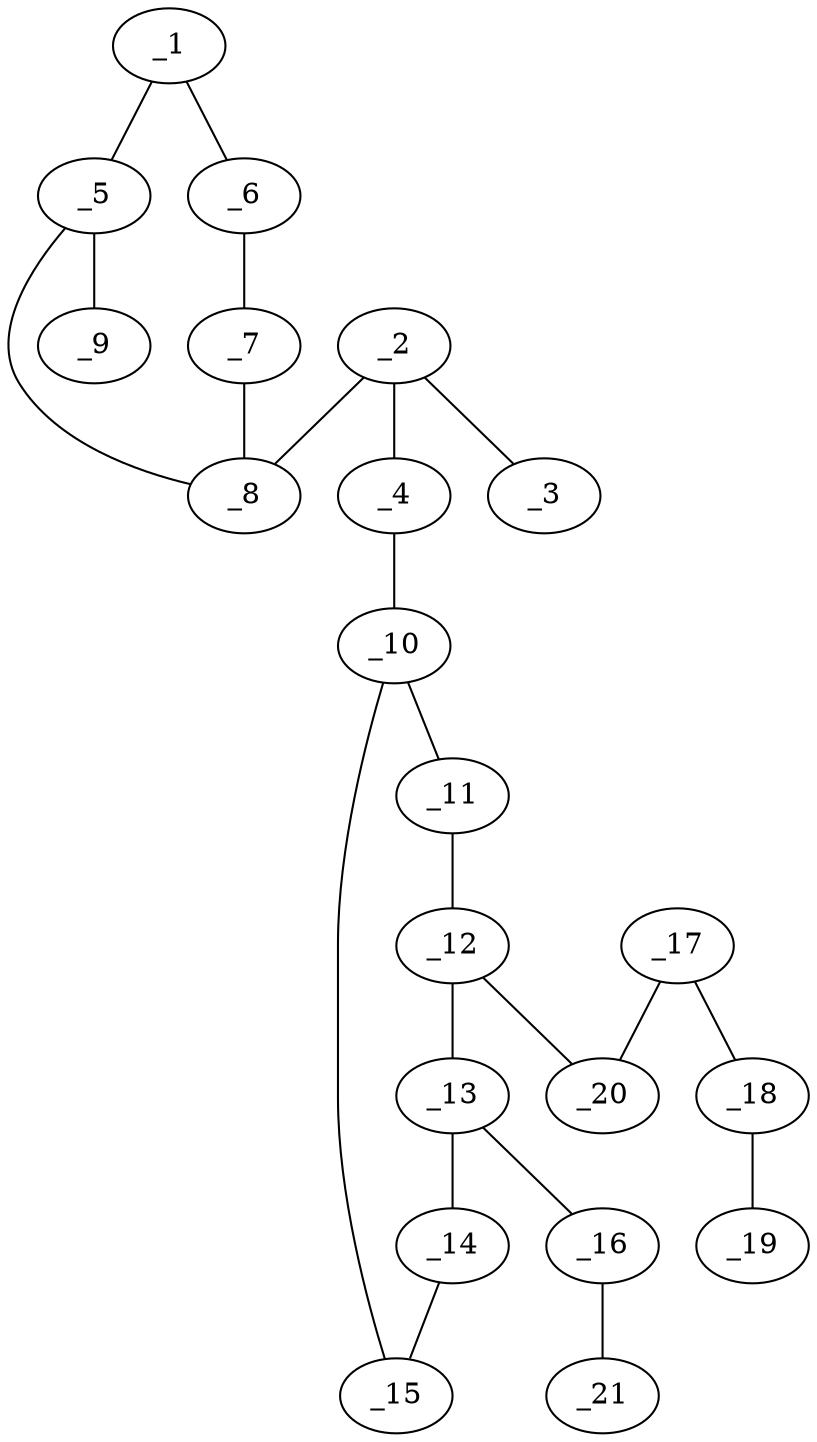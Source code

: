 graph molid650064 {
	_1	 [charge=0,
		chem=2,
		symbol="O  ",
		x="8.7788",
		y="-2.9852"];
	_5	 [charge=0,
		chem=1,
		symbol="C  ",
		x="8.1097",
		y="-2.242"];
	_1 -- _5	 [valence=1];
	_6	 [charge=0,
		chem=1,
		symbol="C  ",
		x="8.2788",
		y="-3.8512"];
	_1 -- _6	 [valence=1];
	_2	 [charge=0,
		chem=1,
		symbol="C  ",
		x="6.3301",
		y="-2.1488"];
	_3	 [charge=0,
		chem=5,
		symbol="S  ",
		x="5.4641",
		y="-2.6488"];
	_2 -- _3	 [valence=2];
	_4	 [charge=0,
		chem=4,
		symbol="N  ",
		x="6.3301",
		y="-1.1488"];
	_2 -- _4	 [valence=1];
	_8	 [charge=0,
		chem=1,
		symbol="C  ",
		x="7.1961",
		y="-2.6488"];
	_2 -- _8	 [valence=1];
	_10	 [charge=0,
		chem=1,
		symbol="C  ",
		x="5.4641",
		y="-0.6488"];
	_4 -- _10	 [valence=1];
	_5 -- _8	 [valence=2];
	_9	 [charge=0,
		chem=1,
		symbol="C  ",
		x="8.3176",
		y="-1.2639"];
	_5 -- _9	 [valence=1];
	_7	 [charge=0,
		chem=1,
		symbol="C  ",
		x="7.3007",
		y="-3.6433"];
	_6 -- _7	 [valence=2];
	_7 -- _8	 [valence=1];
	_11	 [charge=0,
		chem=1,
		symbol="C  ",
		x="5.4641",
		y="0.3512"];
	_10 -- _11	 [valence=1];
	_15	 [charge=0,
		chem=1,
		symbol="C  ",
		x="4.5981",
		y="-1.1488"];
	_10 -- _15	 [valence=2];
	_12	 [charge=0,
		chem=1,
		symbol="C  ",
		x="4.5981",
		y="0.8512"];
	_11 -- _12	 [valence=2];
	_13	 [charge=0,
		chem=1,
		symbol="C  ",
		x="3.7321",
		y="0.3512"];
	_12 -- _13	 [valence=1];
	_20	 [charge=0,
		chem=2,
		symbol="O  ",
		x="4.5981",
		y="1.8512"];
	_12 -- _20	 [valence=1];
	_14	 [charge=0,
		chem=1,
		symbol="C  ",
		x="3.732",
		y="-0.6488"];
	_13 -- _14	 [valence=2];
	_16	 [charge=0,
		chem=2,
		symbol="O  ",
		x="2.866",
		y="0.8512"];
	_13 -- _16	 [valence=1];
	_14 -- _15	 [valence=1];
	_21	 [charge=0,
		chem=1,
		symbol="C  ",
		x=2,
		y="0.3512"];
	_16 -- _21	 [valence=1];
	_17	 [charge=0,
		chem=1,
		symbol="C  ",
		x="5.4641",
		y="2.3512"];
	_18	 [charge=0,
		chem=1,
		symbol="C  ",
		x="5.4641",
		y="3.3512"];
	_17 -- _18	 [valence=1];
	_17 -- _20	 [valence=1];
	_19	 [charge=0,
		chem=1,
		symbol="C  ",
		x="6.3301",
		y="3.8512"];
	_18 -- _19	 [valence=2];
}
